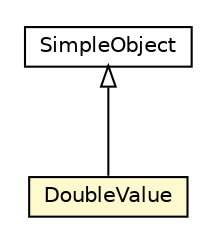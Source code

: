 #!/usr/local/bin/dot
#
# Class diagram 
# Generated by UMLGraph version R5_6-24-gf6e263 (http://www.umlgraph.org/)
#

digraph G {
	edge [fontname="Helvetica",fontsize=10,labelfontname="Helvetica",labelfontsize=10];
	node [fontname="Helvetica",fontsize=10,shape=plaintext];
	nodesep=0.25;
	ranksep=0.5;
	// org.universAAL.tools.ucc.model.jaxb.DoubleValue
	c53216 [label=<<table title="org.universAAL.tools.ucc.model.jaxb.DoubleValue" border="0" cellborder="1" cellspacing="0" cellpadding="2" port="p" bgcolor="lemonChiffon" href="./DoubleValue.html">
		<tr><td><table border="0" cellspacing="0" cellpadding="1">
<tr><td align="center" balign="center"> DoubleValue </td></tr>
		</table></td></tr>
		</table>>, URL="./DoubleValue.html", fontname="Helvetica", fontcolor="black", fontsize=10.0];
	// org.universAAL.tools.ucc.model.jaxb.SimpleObject
	c53221 [label=<<table title="org.universAAL.tools.ucc.model.jaxb.SimpleObject" border="0" cellborder="1" cellspacing="0" cellpadding="2" port="p" href="./SimpleObject.html">
		<tr><td><table border="0" cellspacing="0" cellpadding="1">
<tr><td align="center" balign="center"> SimpleObject </td></tr>
		</table></td></tr>
		</table>>, URL="./SimpleObject.html", fontname="Helvetica", fontcolor="black", fontsize=10.0];
	//org.universAAL.tools.ucc.model.jaxb.DoubleValue extends org.universAAL.tools.ucc.model.jaxb.SimpleObject
	c53221:p -> c53216:p [dir=back,arrowtail=empty];
}

